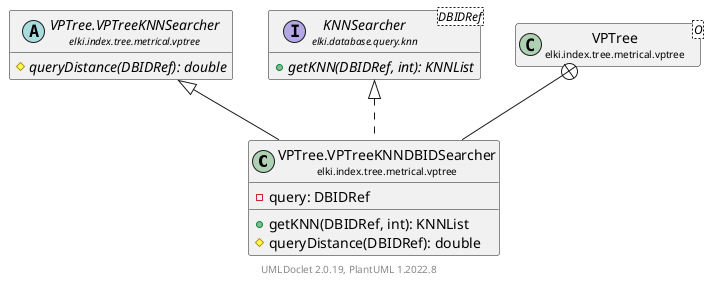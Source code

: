 @startuml
    remove .*\.(Instance|Par|Parameterizer|Factory)$
    set namespaceSeparator none
    hide empty fields
    hide empty methods

    class "<size:14>VPTree.VPTreeKNNDBIDSearcher\n<size:10>elki.index.tree.metrical.vptree" as elki.index.tree.metrical.vptree.VPTree.VPTreeKNNDBIDSearcher [[VPTree.VPTreeKNNDBIDSearcher.html]] {
        -query: DBIDRef
        +getKNN(DBIDRef, int): KNNList
        #queryDistance(DBIDRef): double
    }

    abstract class "<size:14>VPTree.VPTreeKNNSearcher\n<size:10>elki.index.tree.metrical.vptree" as elki.index.tree.metrical.vptree.VPTree.VPTreeKNNSearcher [[VPTree.VPTreeKNNSearcher.html]] {
        {abstract} #queryDistance(DBIDRef): double
    }
    interface "<size:14>KNNSearcher\n<size:10>elki.database.query.knn" as elki.database.query.knn.KNNSearcher<DBIDRef> [[../../../../database/query/knn/KNNSearcher.html]] {
        {abstract} +getKNN(DBIDRef, int): KNNList
    }
    class "<size:14>VPTree\n<size:10>elki.index.tree.metrical.vptree" as elki.index.tree.metrical.vptree.VPTree<O> [[VPTree.html]]

    elki.index.tree.metrical.vptree.VPTree.VPTreeKNNSearcher <|-- elki.index.tree.metrical.vptree.VPTree.VPTreeKNNDBIDSearcher
    elki.database.query.knn.KNNSearcher <|.. elki.index.tree.metrical.vptree.VPTree.VPTreeKNNDBIDSearcher
    elki.index.tree.metrical.vptree.VPTree +-- elki.index.tree.metrical.vptree.VPTree.VPTreeKNNDBIDSearcher

    center footer UMLDoclet 2.0.19, PlantUML 1.2022.8
@enduml
